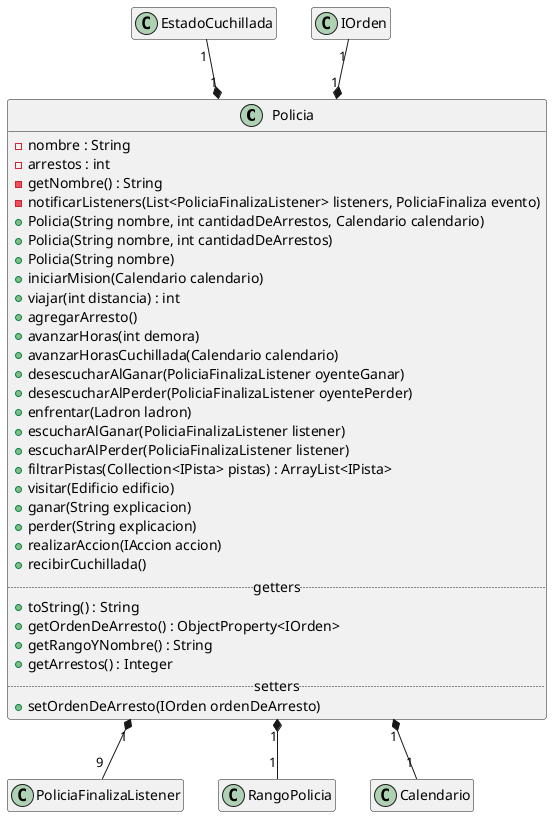 @startuml Policia_general
hide empty members

class Policia
{
    - nombre : String
    - arrestos : int
    - getNombre() : String
    - notificarListeners(List<PoliciaFinalizaListener> listeners, PoliciaFinaliza evento)
    + Policia(String nombre, int cantidadDeArrestos, Calendario calendario)
    + Policia(String nombre, int cantidadDeArrestos)
    + Policia(String nombre)
    + iniciarMision(Calendario calendario)
    + viajar(int distancia) : int
    + agregarArresto()
    + avanzarHoras(int demora)
    + avanzarHorasCuchillada(Calendario calendario)
    + desescucharAlGanar(PoliciaFinalizaListener oyenteGanar)
    + desescucharAlPerder(PoliciaFinalizaListener oyentePerder)
    + enfrentar(Ladron ladron)
    + escucharAlGanar(PoliciaFinalizaListener listener)
    + escucharAlPerder(PoliciaFinalizaListener listener)
    + filtrarPistas(Collection<IPista> pistas) : ArrayList<IPista>
    + visitar(Edificio edificio)
    + ganar(String explicacion)
    + perder(String explicacion)
    + realizarAccion(IAccion accion)
    + recibirCuchillada()
    .. getters ..
    + toString() : String
    + getOrdenDeArresto() : ObjectProperty<IOrden>
    + getRangoYNombre() : String
    + getArrestos() : Integer
    .. setters ..
    + setOrdenDeArresto(IOrden ordenDeArresto)
}

Policia "1" *-u- "1" IOrden
Policia "1" *-- "9" PoliciaFinalizaListener
Policia "1" *-- "1" RangoPolicia
Policia "1" *-- "1" Calendario
Policia "1" *-u- "1" EstadoCuchillada
